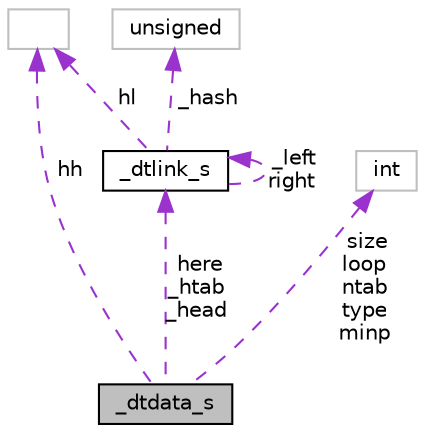 digraph "_dtdata_s"
{
  bgcolor="transparent";
  edge [fontname="Helvetica",fontsize="10",labelfontname="Helvetica",labelfontsize="10"];
  node [fontname="Helvetica",fontsize="10",shape=record];
  Node1 [label="_dtdata_s",height=0.2,width=0.4,color="black", fillcolor="grey75", style="filled", fontcolor="black"];
  Node2 -> Node1 [dir="back",color="darkorchid3",fontsize="10",style="dashed",label=" hh" ,fontname="Helvetica"];
  Node2 [label="",height=0.2,width=0.4,color="grey75"];
  Node3 -> Node1 [dir="back",color="darkorchid3",fontsize="10",style="dashed",label=" here\n_htab\n_head" ,fontname="Helvetica"];
  Node3 [label="_dtlink_s",height=0.2,width=0.4,color="black",URL="$struct__dtlink__s.html"];
  Node3 -> Node3 [dir="back",color="darkorchid3",fontsize="10",style="dashed",label=" _left\nright" ,fontname="Helvetica"];
  Node2 -> Node3 [dir="back",color="darkorchid3",fontsize="10",style="dashed",label=" hl" ,fontname="Helvetica"];
  Node4 -> Node3 [dir="back",color="darkorchid3",fontsize="10",style="dashed",label=" _hash" ,fontname="Helvetica"];
  Node4 [label="unsigned",height=0.2,width=0.4,color="grey75"];
  Node5 -> Node1 [dir="back",color="darkorchid3",fontsize="10",style="dashed",label=" size\nloop\nntab\ntype\nminp" ,fontname="Helvetica"];
  Node5 [label="int",height=0.2,width=0.4,color="grey75"];
}
